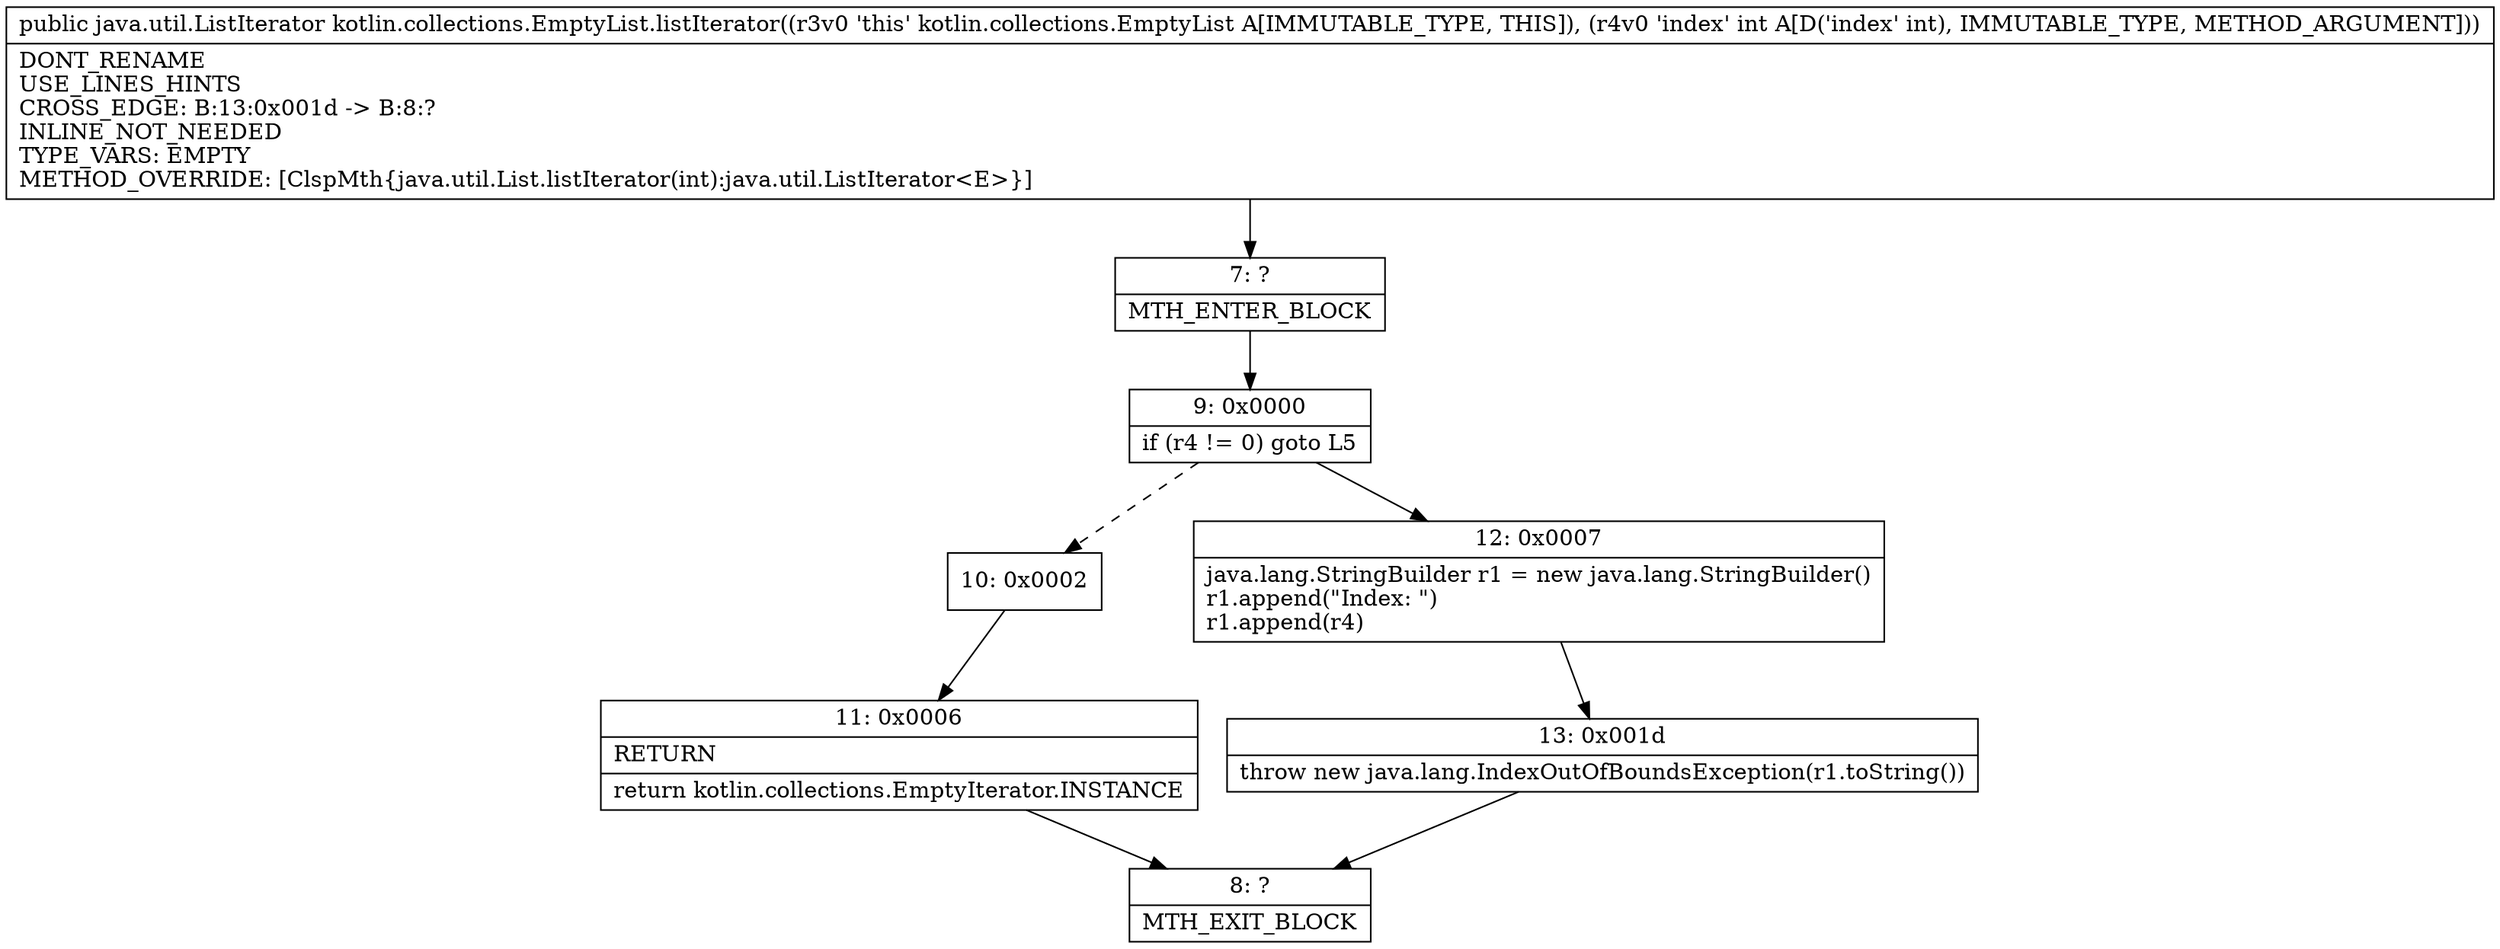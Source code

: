 digraph "CFG forkotlin.collections.EmptyList.listIterator(I)Ljava\/util\/ListIterator;" {
Node_7 [shape=record,label="{7\:\ ?|MTH_ENTER_BLOCK\l}"];
Node_9 [shape=record,label="{9\:\ 0x0000|if (r4 != 0) goto L5\l}"];
Node_10 [shape=record,label="{10\:\ 0x0002}"];
Node_11 [shape=record,label="{11\:\ 0x0006|RETURN\l|return kotlin.collections.EmptyIterator.INSTANCE\l}"];
Node_8 [shape=record,label="{8\:\ ?|MTH_EXIT_BLOCK\l}"];
Node_12 [shape=record,label="{12\:\ 0x0007|java.lang.StringBuilder r1 = new java.lang.StringBuilder()\lr1.append(\"Index: \")\lr1.append(r4)\l}"];
Node_13 [shape=record,label="{13\:\ 0x001d|throw new java.lang.IndexOutOfBoundsException(r1.toString())\l}"];
MethodNode[shape=record,label="{public java.util.ListIterator kotlin.collections.EmptyList.listIterator((r3v0 'this' kotlin.collections.EmptyList A[IMMUTABLE_TYPE, THIS]), (r4v0 'index' int A[D('index' int), IMMUTABLE_TYPE, METHOD_ARGUMENT]))  | DONT_RENAME\lUSE_LINES_HINTS\lCROSS_EDGE: B:13:0x001d \-\> B:8:?\lINLINE_NOT_NEEDED\lTYPE_VARS: EMPTY\lMETHOD_OVERRIDE: [ClspMth\{java.util.List.listIterator(int):java.util.ListIterator\<E\>\}]\l}"];
MethodNode -> Node_7;Node_7 -> Node_9;
Node_9 -> Node_10[style=dashed];
Node_9 -> Node_12;
Node_10 -> Node_11;
Node_11 -> Node_8;
Node_12 -> Node_13;
Node_13 -> Node_8;
}

